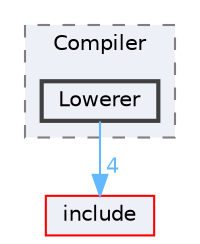 digraph "/Users/fola/Documents/ArkScript/Ark/src/arkreactor/Compiler/Lowerer"
{
 // INTERACTIVE_SVG=YES
 // LATEX_PDF_SIZE
  bgcolor="transparent";
  edge [fontname=Helvetica,fontsize=10,labelfontname=Helvetica,labelfontsize=10];
  node [fontname=Helvetica,fontsize=10,shape=box,height=0.2,width=0.4];
  compound=true
  subgraph clusterdir_548d85becfdd8b4d1d64f6a452aea6ab {
    graph [ bgcolor="#edf0f7", pencolor="grey50", label="Compiler", fontname=Helvetica,fontsize=10 style="filled,dashed", URL="dir_548d85becfdd8b4d1d64f6a452aea6ab.html",tooltip=""]
  dir_ebd905692543c47940af1875878fb6a1 [label="Lowerer", fillcolor="#edf0f7", color="grey25", style="filled,bold", URL="dir_ebd905692543c47940af1875878fb6a1.html",tooltip=""];
  }
  dir_d44c64559bbebec7f509842c48db8b23 [label="include", fillcolor="#edf0f7", color="red", style="filled", URL="dir_d44c64559bbebec7f509842c48db8b23.html",tooltip=""];
  dir_ebd905692543c47940af1875878fb6a1->dir_d44c64559bbebec7f509842c48db8b23 [headlabel="4", labeldistance=1.5 headhref="dir_000016_000012.html" href="dir_000016_000012.html" color="steelblue1" fontcolor="steelblue1"];
}
